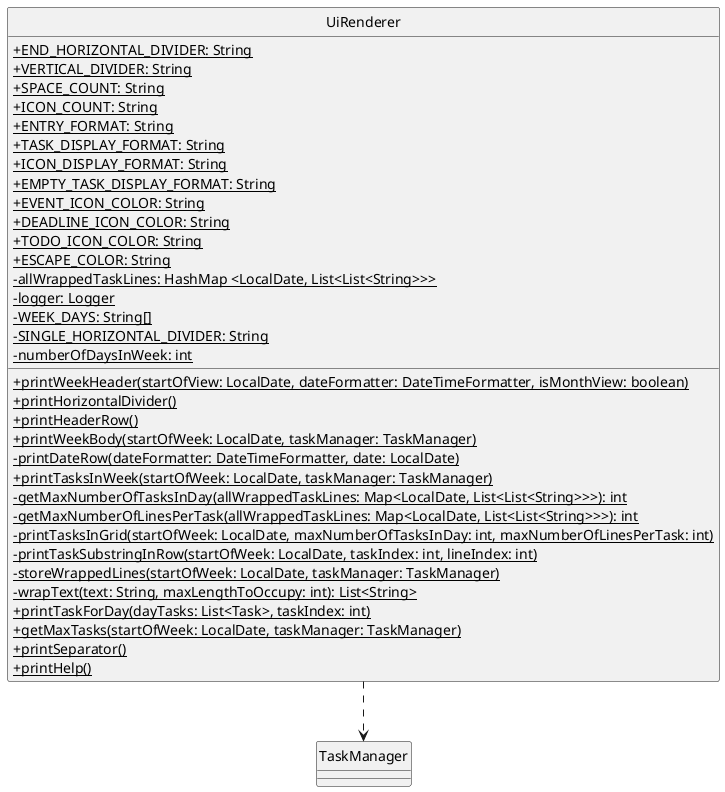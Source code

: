 @startuml

skinparam classAttributeIconSize 0

class UiRenderer {
    + {static} END_HORIZONTAL_DIVIDER: String
    + {static} VERTICAL_DIVIDER: String
    + {static} SPACE_COUNT: String
    + {static} ICON_COUNT: String
    + {static} ENTRY_FORMAT: String
    + {static} TASK_DISPLAY_FORMAT: String
    + {static} ICON_DISPLAY_FORMAT: String
    + {static} EMPTY_TASK_DISPLAY_FORMAT: String
    + {static} EVENT_ICON_COLOR: String
    + {static} DEADLINE_ICON_COLOR: String
    + {static} TODO_ICON_COLOR: String
    + {static} ESCAPE_COLOR: String
    - {static} allWrappedTaskLines: HashMap <LocalDate, List<List<String>>>
    - {static} logger: Logger
    - {static} WEEK_DAYS: String[]
    - {static} SINGLE_HORIZONTAL_DIVIDER: String
    - {static} numberOfDaysInWeek: int
    + {static} printWeekHeader(startOfView: LocalDate, dateFormatter: DateTimeFormatter, isMonthView: boolean)
    + {static} printHorizontalDivider()
    + {static} printHeaderRow()
    + {static} printWeekBody(startOfWeek: LocalDate, taskManager: TaskManager)
    - {static} printDateRow(dateFormatter: DateTimeFormatter, date: LocalDate)
    + {static} printTasksInWeek(startOfWeek: LocalDate, taskManager: TaskManager)
    - {static} getMaxNumberOfTasksInDay(allWrappedTaskLines: Map<LocalDate, List<List<String>>>): int
    - {static} getMaxNumberOfLinesPerTask(allWrappedTaskLines: Map<LocalDate, List<List<String>>>): int
    - {static} printTasksInGrid(startOfWeek: LocalDate, maxNumberOfTasksInDay: int, maxNumberOfLinesPerTask: int)
    - {static} printTaskSubstringInRow(startOfWeek: LocalDate, taskIndex: int, lineIndex: int)
    - {static} storeWrappedLines(startOfWeek: LocalDate, taskManager: TaskManager)
    - {static} wrapText(text: String, maxLengthToOccupy: int): List<String>
    + {static} printTaskForDay(dayTasks: List<Task>, taskIndex: int)
    + {static} getMaxTasks(startOfWeek: LocalDate, taskManager: TaskManager)
    + {static} printSeparator()
    + {static} printHelp()
}

class TaskManager {
}

UiRenderer ..> TaskManager

hide circle

@enduml
